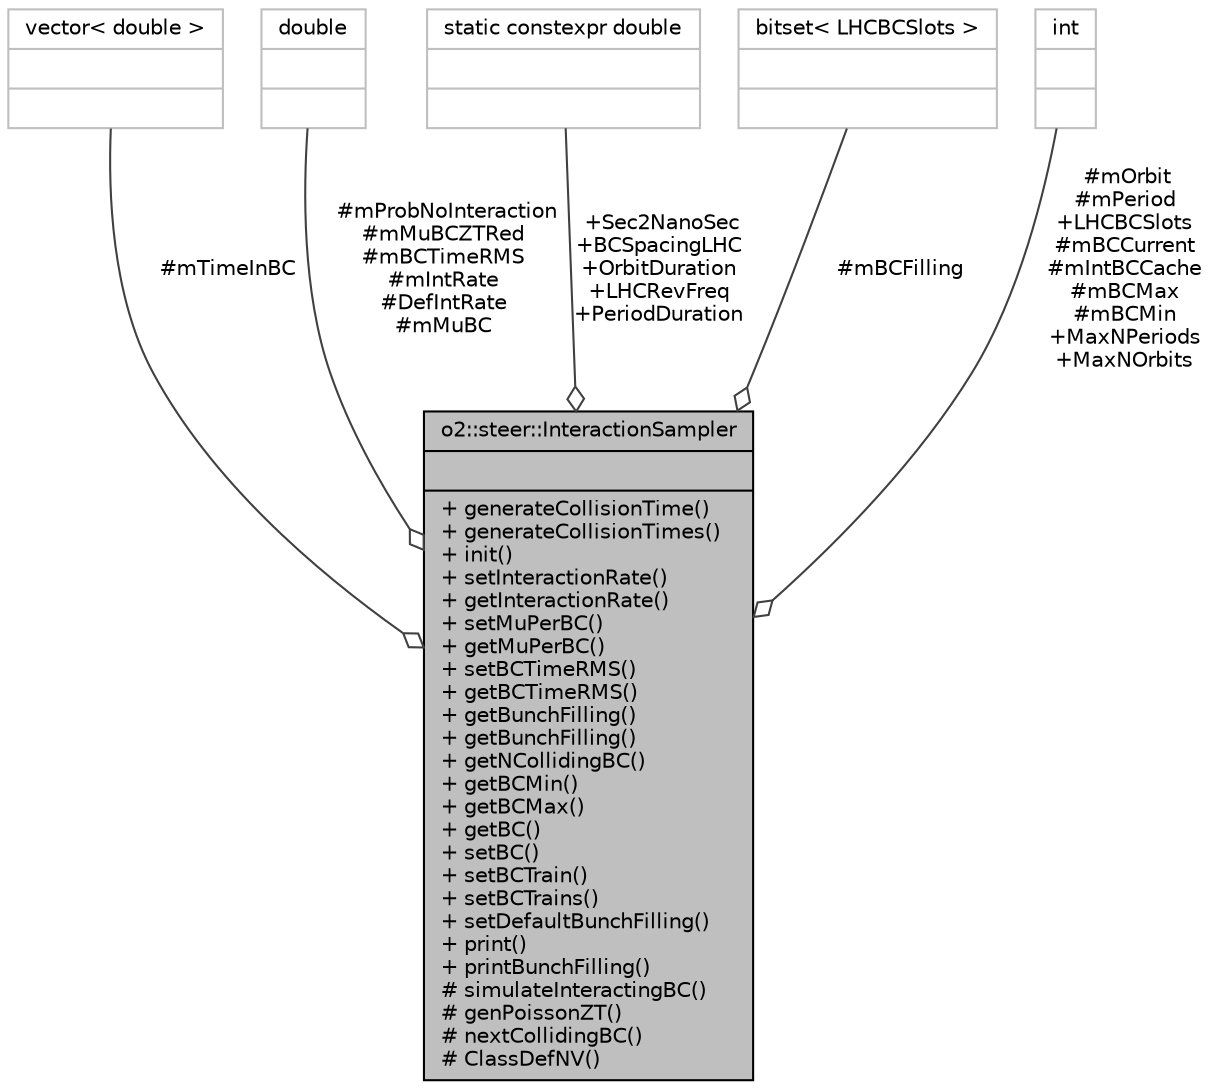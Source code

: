 digraph "o2::steer::InteractionSampler"
{
 // INTERACTIVE_SVG=YES
  bgcolor="transparent";
  edge [fontname="Helvetica",fontsize="10",labelfontname="Helvetica",labelfontsize="10"];
  node [fontname="Helvetica",fontsize="10",shape=record];
  Node1 [label="{o2::steer::InteractionSampler\n||+ generateCollisionTime()\l+ generateCollisionTimes()\l+ init()\l+ setInteractionRate()\l+ getInteractionRate()\l+ setMuPerBC()\l+ getMuPerBC()\l+ setBCTimeRMS()\l+ getBCTimeRMS()\l+ getBunchFilling()\l+ getBunchFilling()\l+ getNCollidingBC()\l+ getBCMin()\l+ getBCMax()\l+ getBC()\l+ setBC()\l+ setBCTrain()\l+ setBCTrains()\l+ setDefaultBunchFilling()\l+ print()\l+ printBunchFilling()\l# simulateInteractingBC()\l# genPoissonZT()\l# nextCollidingBC()\l# ClassDefNV()\l}",height=0.2,width=0.4,color="black", fillcolor="grey75", style="filled" fontcolor="black"];
  Node2 -> Node1 [color="grey25",fontsize="10",style="solid",label=" #mTimeInBC" ,arrowhead="odiamond",fontname="Helvetica"];
  Node2 [label="{vector\< double \>\n||}",height=0.2,width=0.4,color="grey75"];
  Node3 -> Node1 [color="grey25",fontsize="10",style="solid",label=" #mProbNoInteraction\n#mMuBCZTRed\n#mBCTimeRMS\n#mIntRate\n#DefIntRate\n#mMuBC" ,arrowhead="odiamond",fontname="Helvetica"];
  Node3 [label="{double\n||}",height=0.2,width=0.4,color="grey75"];
  Node4 -> Node1 [color="grey25",fontsize="10",style="solid",label=" +Sec2NanoSec\n+BCSpacingLHC\n+OrbitDuration\n+LHCRevFreq\n+PeriodDuration" ,arrowhead="odiamond",fontname="Helvetica"];
  Node4 [label="{static constexpr double\n||}",height=0.2,width=0.4,color="grey75"];
  Node5 -> Node1 [color="grey25",fontsize="10",style="solid",label=" #mBCFilling" ,arrowhead="odiamond",fontname="Helvetica"];
  Node5 [label="{bitset\< LHCBCSlots \>\n||}",height=0.2,width=0.4,color="grey75"];
  Node6 -> Node1 [color="grey25",fontsize="10",style="solid",label=" #mOrbit\n#mPeriod\n+LHCBCSlots\n#mBCCurrent\n#mIntBCCache\n#mBCMax\n#mBCMin\n+MaxNPeriods\n+MaxNOrbits" ,arrowhead="odiamond",fontname="Helvetica"];
  Node6 [label="{int\n||}",height=0.2,width=0.4,color="grey75"];
}
